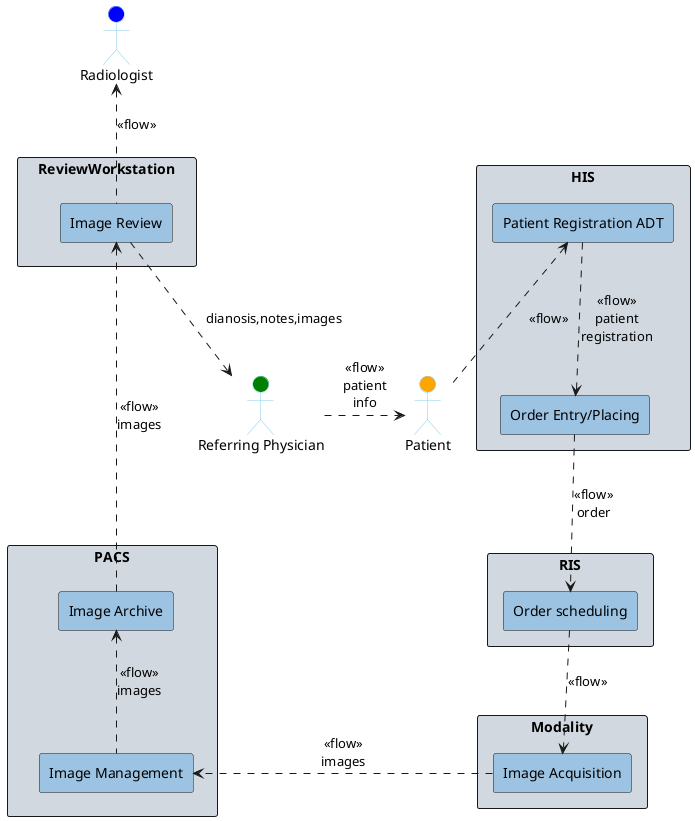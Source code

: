@startuml
skinparam defaultFontName Segoe UI
skinparam ArrowThickness 2.2
'skinparam ArrowColor #gray
skinparam sequenceArrowThickness 1
skinparam roundcorner 5
skinparam maxmessagesize 60
skinparam RectangleFontColor #black
skinparam ActorBorderColor #skyblue
skinparam ActorBackgroundColor #gray
skinparam RectangleBackgroundColor #D1D8E0

together {
    
rectangle HIS {
    rectangle "Patient Registration ADT" as adt#9DC3E2{

    }

    rectangle "Order Entry/Placing" as orderentry#9DC3E2{
        
    }
}

rectangle RIS {
    
    rectangle "Order scheduling" as orderschedule#9DC3E2{
        
    }
}


    
rectangle Modality {
    rectangle "Image Acquisition" as imageacq#9DC3E2{
        
    }
}
}

rectangle PACS {
    rectangle "Image Management" as imagemgmt#9DC3E2{
        
    }

    rectangle "Image Archive" as imagearchive#9DC3E2{
        
    }
}


    rectangle ReviewWorkstation {

        rectangle "Image Review" as imagereview#9DC3E2{
            
        }
        
    }
    
actor "Referring Physician" as refphy #green
actor "Patient" as patient #Orange
actor "Radiologist" as radiologist #blue



refphy .right.>patient : <<flow>> patient info
patient .left.>adt: <<flow>>
adt ..>orderentry: <<flow>> patient registration
orderentry .down.>orderschedule: <<flow>> order
orderschedule .down.>imageacq: <<flow>>
imageacq .>imagemgmt: <<flow>> images
imagemgmt .up.> imagearchive: <<flow>> images
PACS ..[hidden]up.> ReviewWorkstation: <<flow>> images
imagearchive .>imagereview: <<flow>> images
imagereview ..>refphy : dianosis,notes,images
imagereview .up.>radiologist: <<flow>>


@enduml